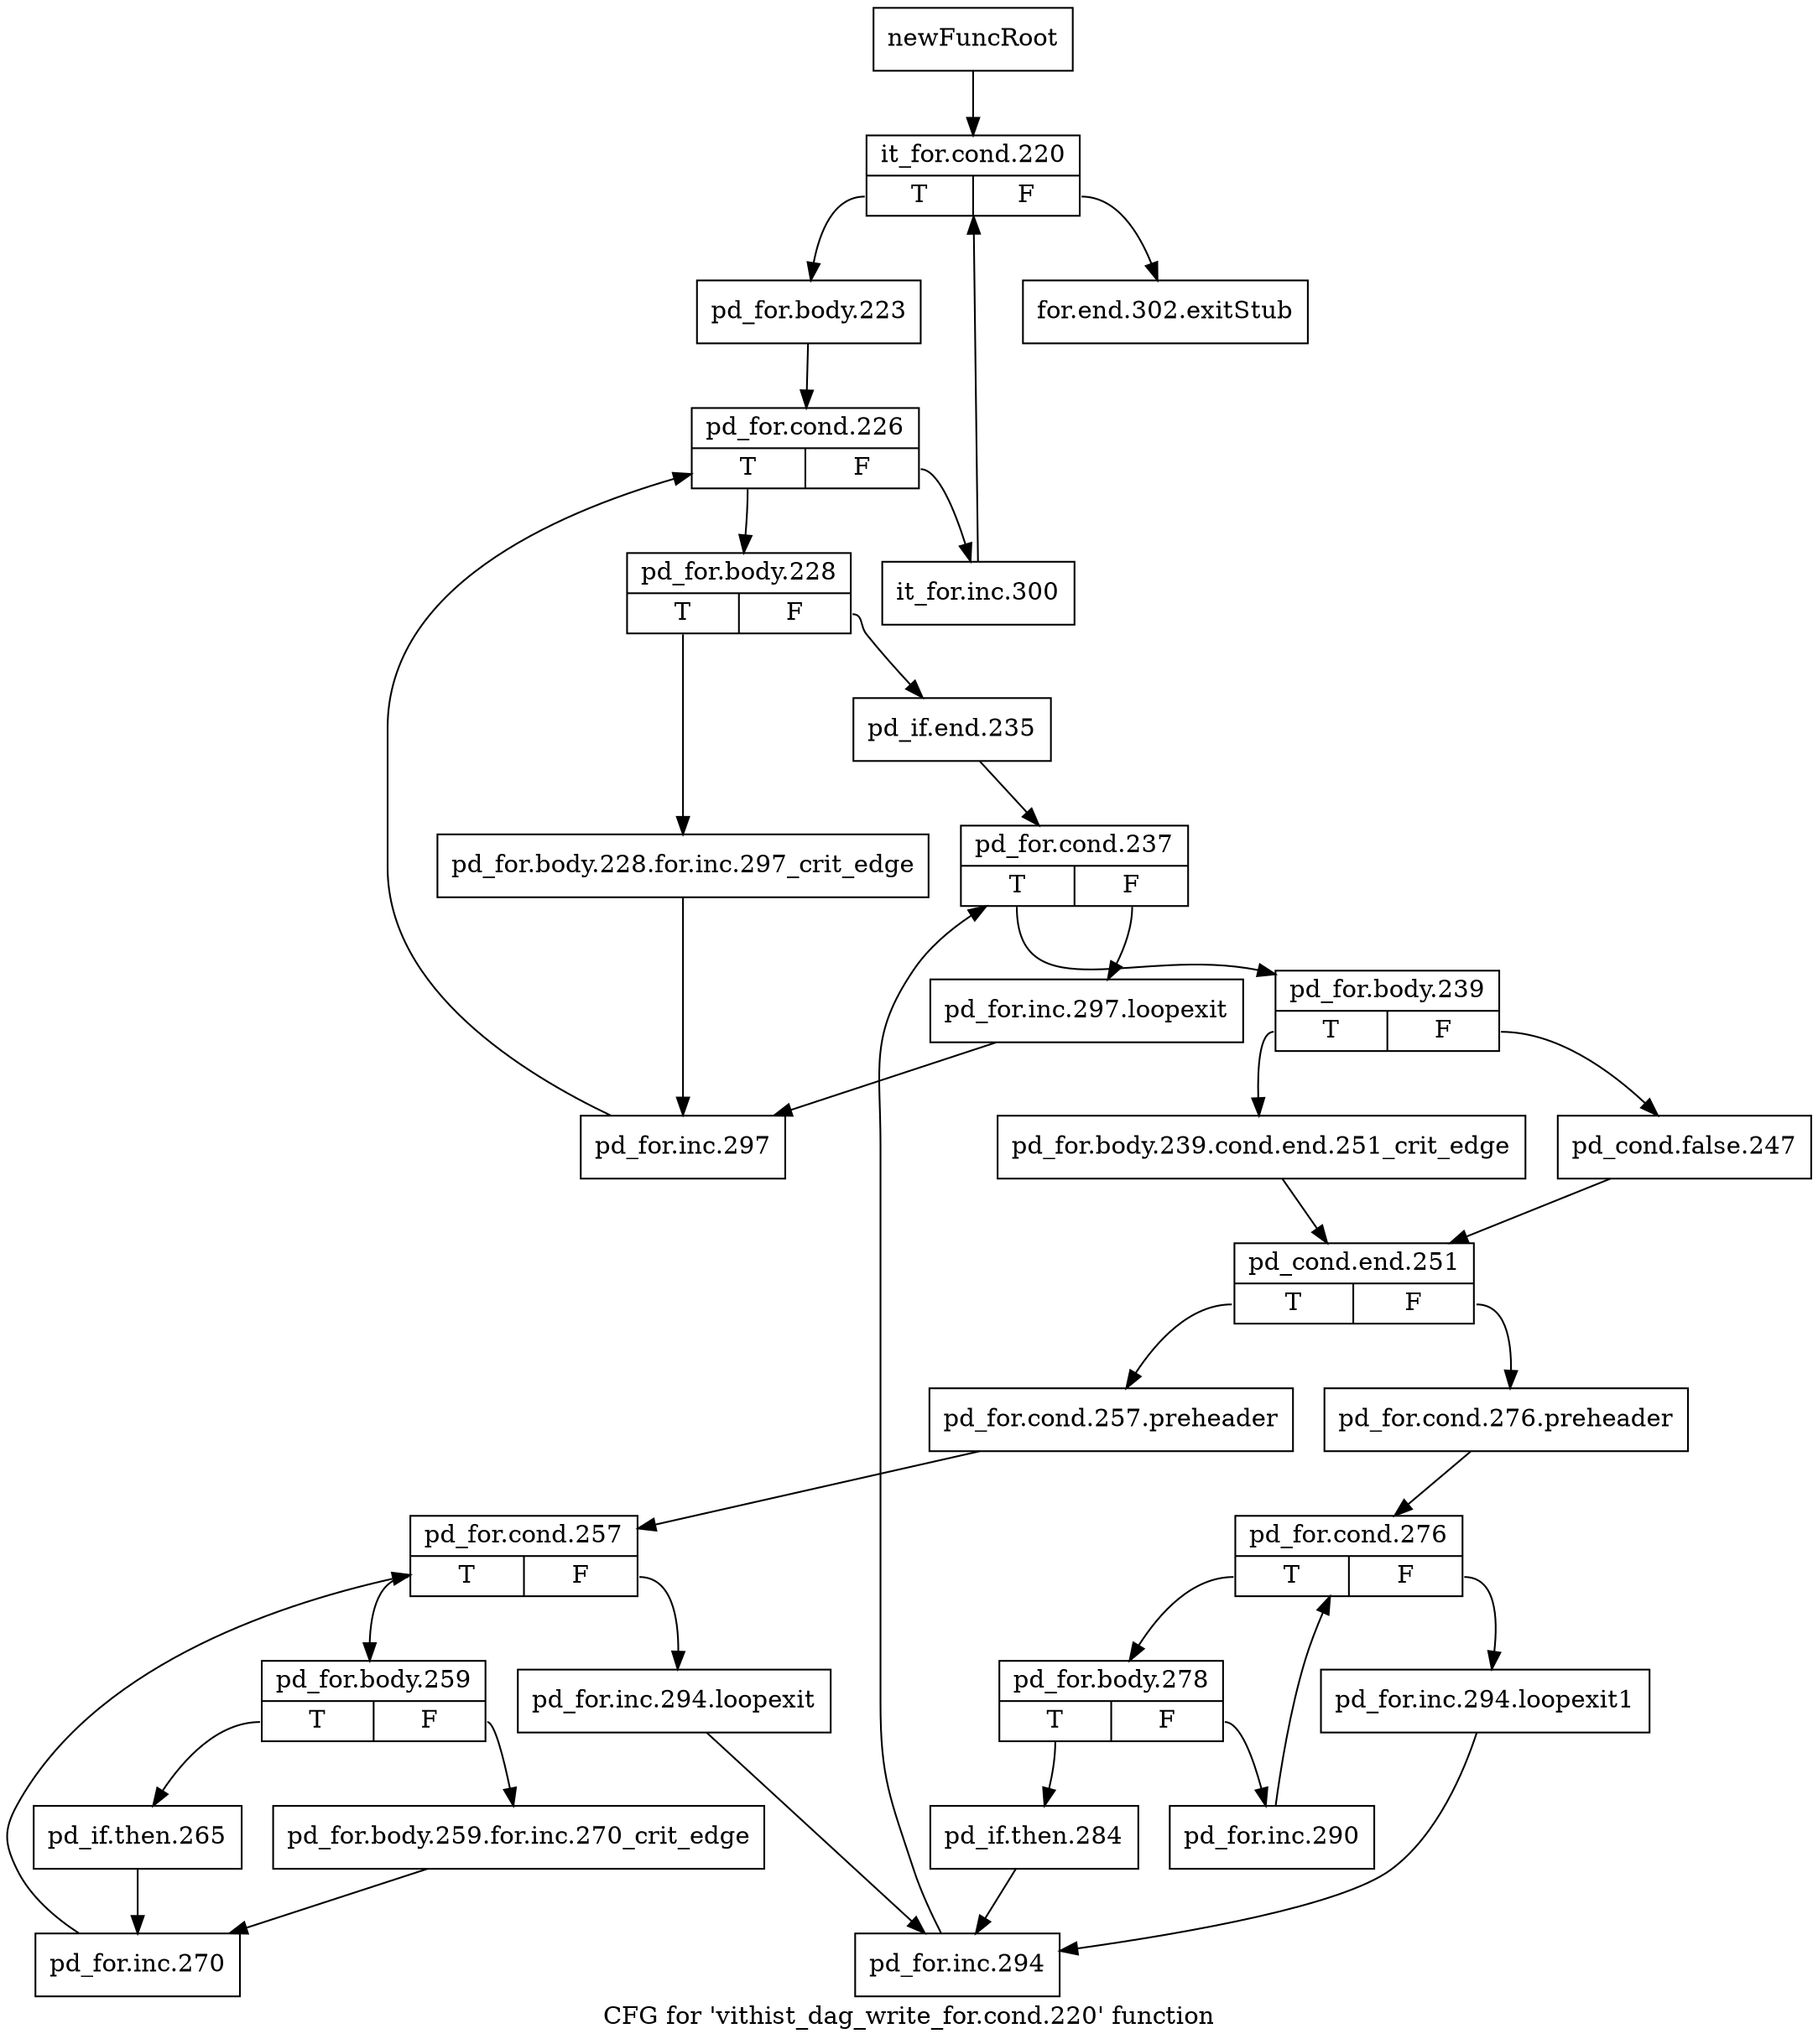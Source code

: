 digraph "CFG for 'vithist_dag_write_for.cond.220' function" {
	label="CFG for 'vithist_dag_write_for.cond.220' function";

	Node0x13c8680 [shape=record,label="{newFuncRoot}"];
	Node0x13c8680 -> Node0x13c8720;
	Node0x13c86d0 [shape=record,label="{for.end.302.exitStub}"];
	Node0x13c8720 [shape=record,label="{it_for.cond.220|{<s0>T|<s1>F}}"];
	Node0x13c8720:s0 -> Node0x13c8770;
	Node0x13c8720:s1 -> Node0x13c86d0;
	Node0x13c8770 [shape=record,label="{pd_for.body.223}"];
	Node0x13c8770 -> Node0x13c87c0;
	Node0x13c87c0 [shape=record,label="{pd_for.cond.226|{<s0>T|<s1>F}}"];
	Node0x13c87c0:s0 -> Node0x13c8860;
	Node0x13c87c0:s1 -> Node0x13c8810;
	Node0x13c8810 [shape=record,label="{it_for.inc.300}"];
	Node0x13c8810 -> Node0x13c8720;
	Node0x13c8860 [shape=record,label="{pd_for.body.228|{<s0>T|<s1>F}}"];
	Node0x13c8860:s0 -> Node0x13c8f40;
	Node0x13c8860:s1 -> Node0x13c88b0;
	Node0x13c88b0 [shape=record,label="{pd_if.end.235}"];
	Node0x13c88b0 -> Node0x13c8900;
	Node0x13c8900 [shape=record,label="{pd_for.cond.237|{<s0>T|<s1>F}}"];
	Node0x13c8900:s0 -> Node0x13c89a0;
	Node0x13c8900:s1 -> Node0x13c8950;
	Node0x13c8950 [shape=record,label="{pd_for.inc.297.loopexit}"];
	Node0x13c8950 -> Node0x13c8f90;
	Node0x13c89a0 [shape=record,label="{pd_for.body.239|{<s0>T|<s1>F}}"];
	Node0x13c89a0:s0 -> Node0x13c8a40;
	Node0x13c89a0:s1 -> Node0x13c89f0;
	Node0x13c89f0 [shape=record,label="{pd_cond.false.247}"];
	Node0x13c89f0 -> Node0x13c8a90;
	Node0x13c8a40 [shape=record,label="{pd_for.body.239.cond.end.251_crit_edge}"];
	Node0x13c8a40 -> Node0x13c8a90;
	Node0x13c8a90 [shape=record,label="{pd_cond.end.251|{<s0>T|<s1>F}}"];
	Node0x13c8a90:s0 -> Node0x13c8cc0;
	Node0x13c8a90:s1 -> Node0x13c8ae0;
	Node0x13c8ae0 [shape=record,label="{pd_for.cond.276.preheader}"];
	Node0x13c8ae0 -> Node0x13c8b30;
	Node0x13c8b30 [shape=record,label="{pd_for.cond.276|{<s0>T|<s1>F}}"];
	Node0x13c8b30:s0 -> Node0x13c8bd0;
	Node0x13c8b30:s1 -> Node0x13c8b80;
	Node0x13c8b80 [shape=record,label="{pd_for.inc.294.loopexit1}"];
	Node0x13c8b80 -> Node0x13c8db0;
	Node0x13c8bd0 [shape=record,label="{pd_for.body.278|{<s0>T|<s1>F}}"];
	Node0x13c8bd0:s0 -> Node0x13c8c70;
	Node0x13c8bd0:s1 -> Node0x13c8c20;
	Node0x13c8c20 [shape=record,label="{pd_for.inc.290}"];
	Node0x13c8c20 -> Node0x13c8b30;
	Node0x13c8c70 [shape=record,label="{pd_if.then.284}"];
	Node0x13c8c70 -> Node0x13c8db0;
	Node0x13c8cc0 [shape=record,label="{pd_for.cond.257.preheader}"];
	Node0x13c8cc0 -> Node0x13c8d10;
	Node0x13c8d10 [shape=record,label="{pd_for.cond.257|{<s0>T|<s1>F}}"];
	Node0x13c8d10:s0 -> Node0x13c8e00;
	Node0x13c8d10:s1 -> Node0x13c8d60;
	Node0x13c8d60 [shape=record,label="{pd_for.inc.294.loopexit}"];
	Node0x13c8d60 -> Node0x13c8db0;
	Node0x13c8db0 [shape=record,label="{pd_for.inc.294}"];
	Node0x13c8db0 -> Node0x13c8900;
	Node0x13c8e00 [shape=record,label="{pd_for.body.259|{<s0>T|<s1>F}}"];
	Node0x13c8e00:s0 -> Node0x13c8ea0;
	Node0x13c8e00:s1 -> Node0x13c8e50;
	Node0x13c8e50 [shape=record,label="{pd_for.body.259.for.inc.270_crit_edge}"];
	Node0x13c8e50 -> Node0x13c8ef0;
	Node0x13c8ea0 [shape=record,label="{pd_if.then.265}"];
	Node0x13c8ea0 -> Node0x13c8ef0;
	Node0x13c8ef0 [shape=record,label="{pd_for.inc.270}"];
	Node0x13c8ef0 -> Node0x13c8d10;
	Node0x13c8f40 [shape=record,label="{pd_for.body.228.for.inc.297_crit_edge}"];
	Node0x13c8f40 -> Node0x13c8f90;
	Node0x13c8f90 [shape=record,label="{pd_for.inc.297}"];
	Node0x13c8f90 -> Node0x13c87c0;
}
